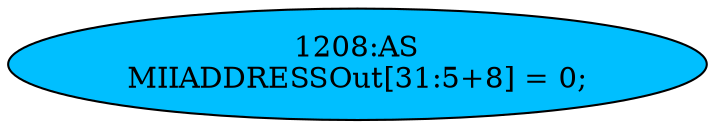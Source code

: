 strict digraph "" {
	node [label="\N"];
	"1208:AS"	 [ast="<pyverilog.vparser.ast.Assign object at 0x7fbdee0485d0>",
		def_var="['MIIADDRESSOut']",
		fillcolor=deepskyblue,
		label="1208:AS
MIIADDRESSOut[31:5+8] = 0;",
		statements="[]",
		style=filled,
		typ=Assign,
		use_var="[]"];
}
